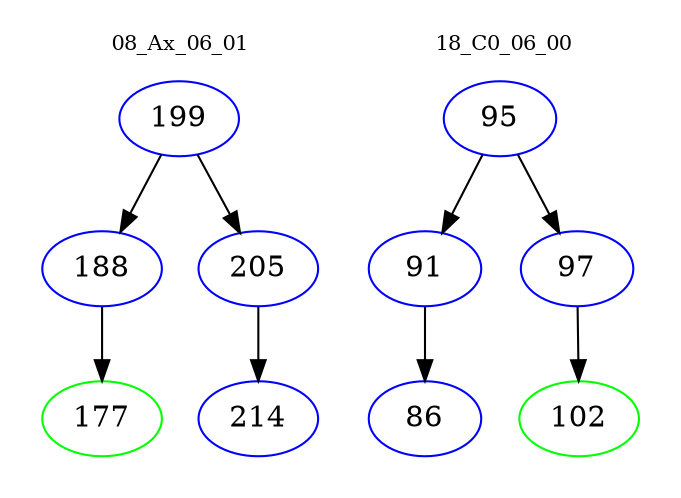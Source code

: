 digraph{
subgraph cluster_0 {
color = white
label = "08_Ax_06_01";
fontsize=10;
T0_199 [label="199", color="blue"]
T0_199 -> T0_188 [color="black"]
T0_188 [label="188", color="blue"]
T0_188 -> T0_177 [color="black"]
T0_177 [label="177", color="green"]
T0_199 -> T0_205 [color="black"]
T0_205 [label="205", color="blue"]
T0_205 -> T0_214 [color="black"]
T0_214 [label="214", color="blue"]
}
subgraph cluster_1 {
color = white
label = "18_C0_06_00";
fontsize=10;
T1_95 [label="95", color="blue"]
T1_95 -> T1_91 [color="black"]
T1_91 [label="91", color="blue"]
T1_91 -> T1_86 [color="black"]
T1_86 [label="86", color="blue"]
T1_95 -> T1_97 [color="black"]
T1_97 [label="97", color="blue"]
T1_97 -> T1_102 [color="black"]
T1_102 [label="102", color="green"]
}
}
